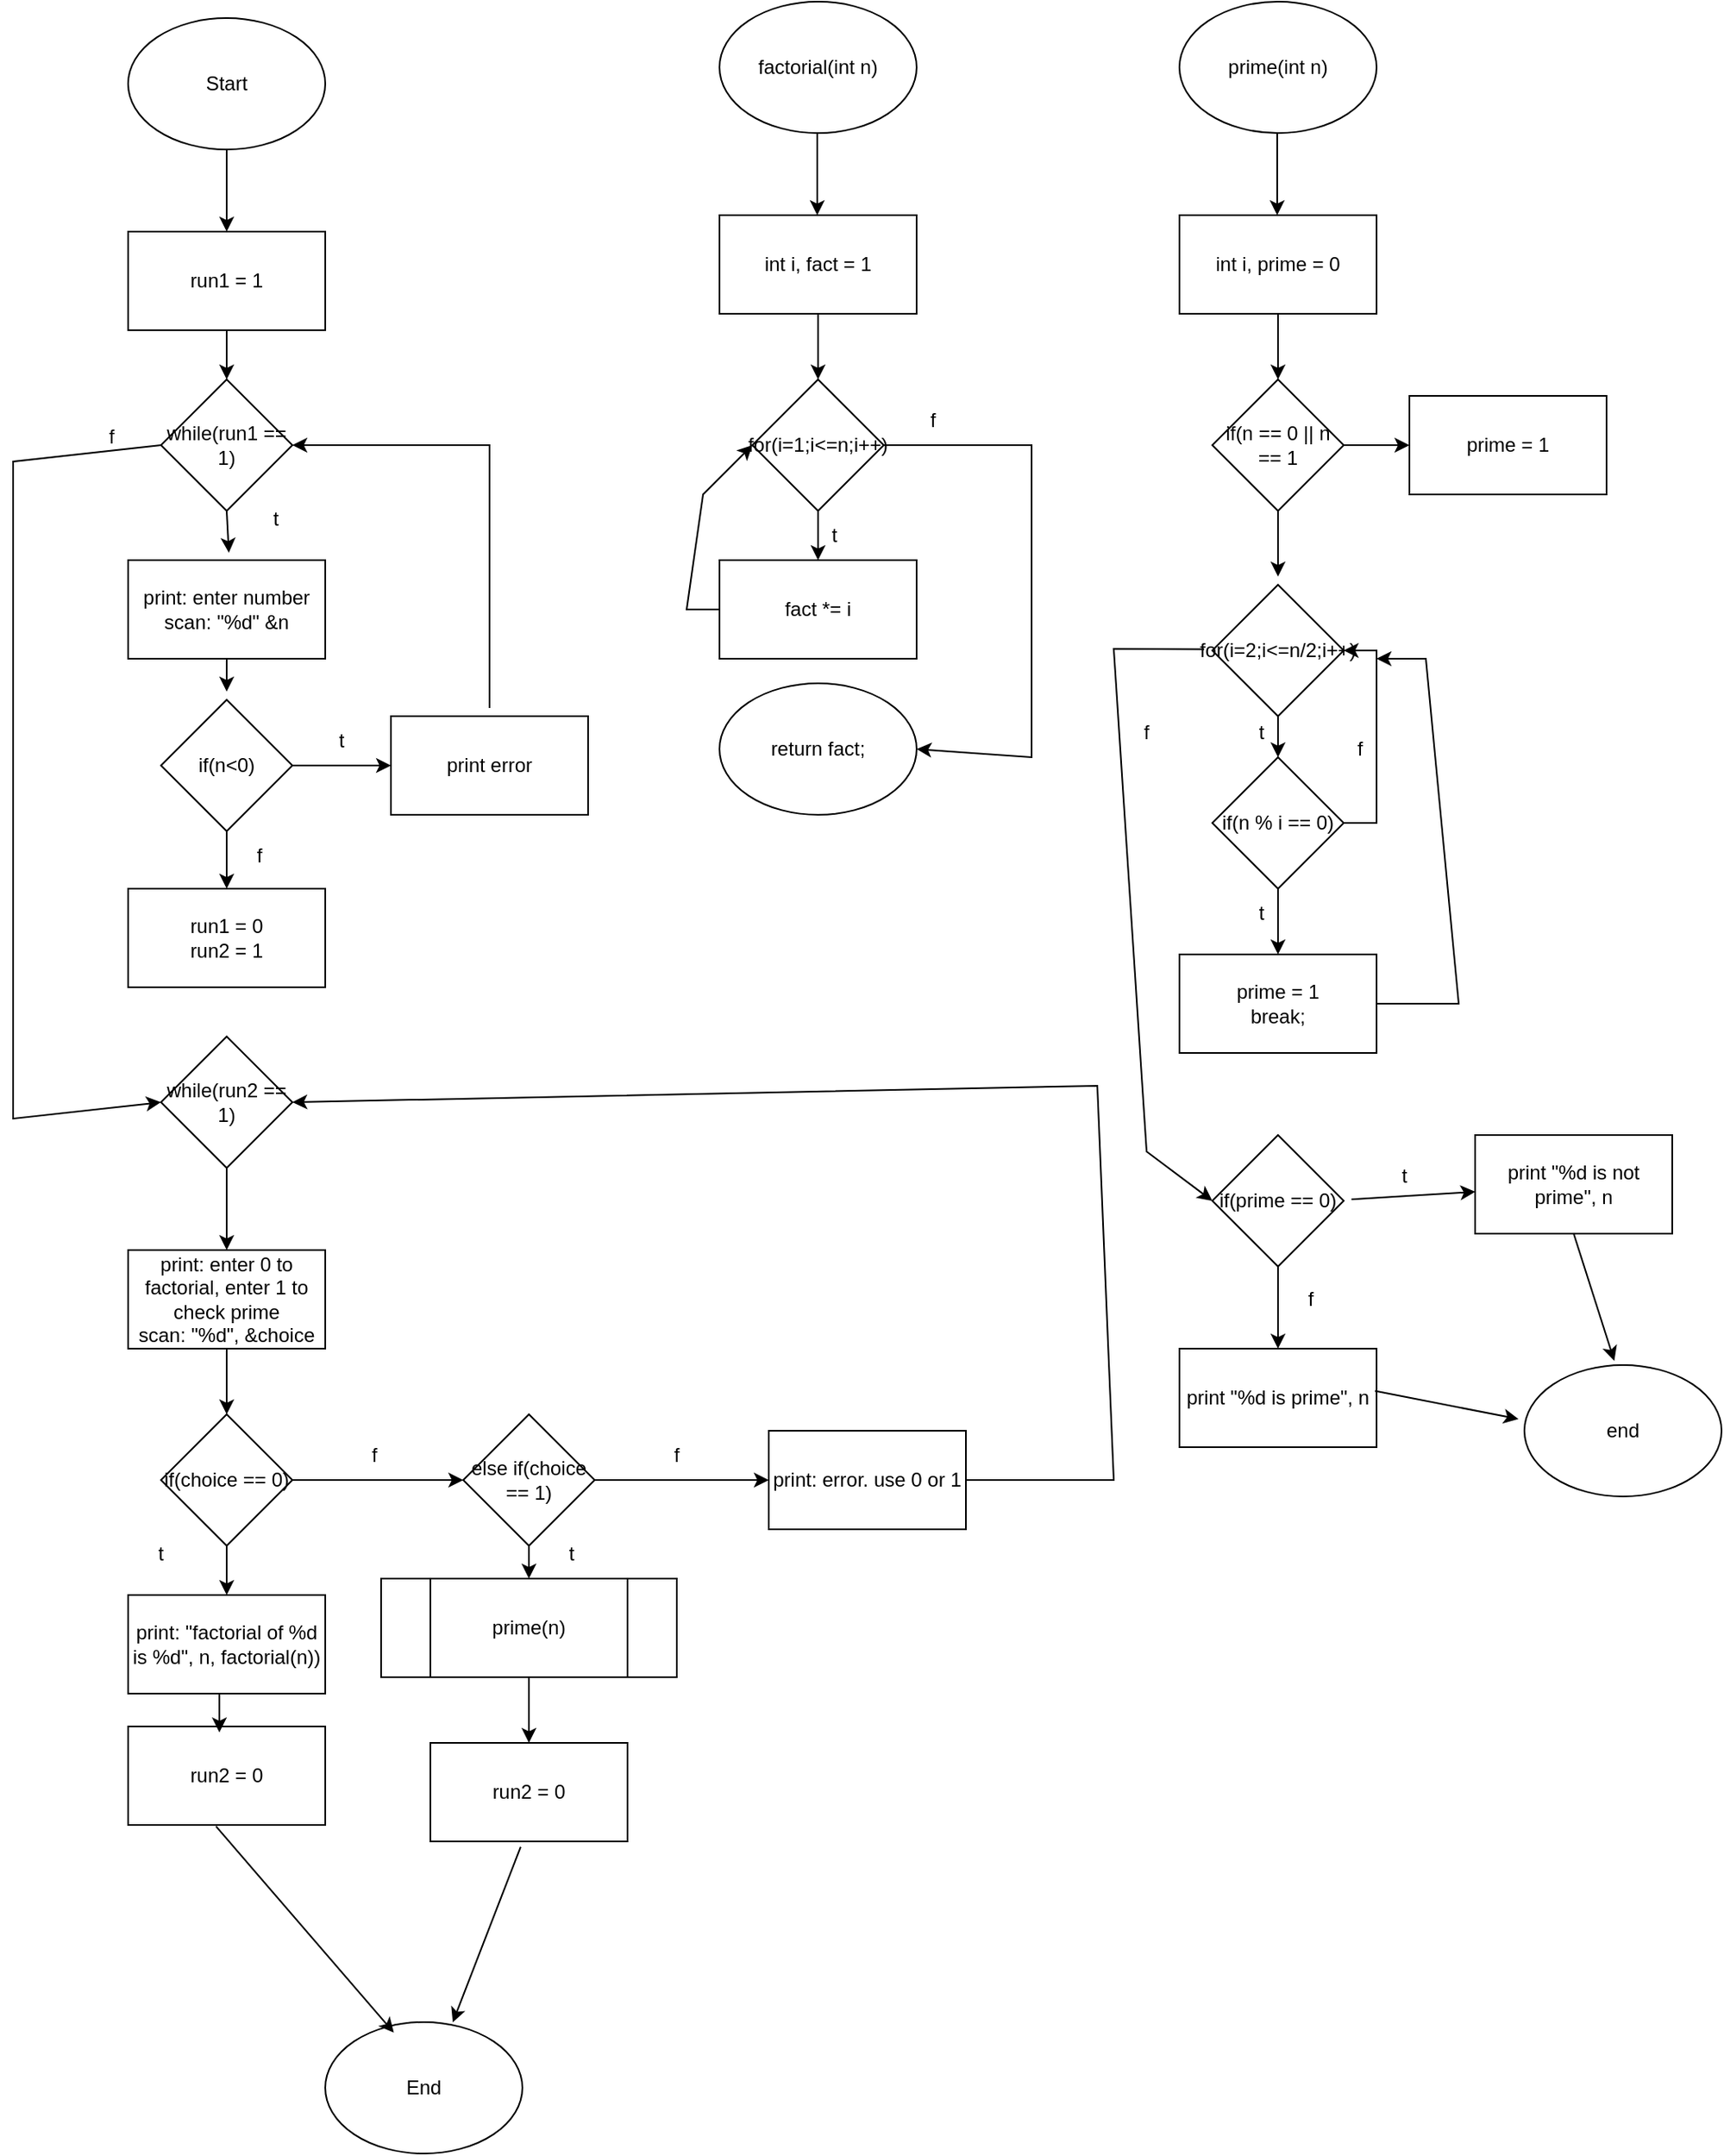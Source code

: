 <mxfile version="16.6.3" type="device"><diagram id="C5RBs43oDa-KdzZeNtuy" name="Page-1"><mxGraphModel dx="3486" dy="3129" grid="1" gridSize="10" guides="1" tooltips="1" connect="1" arrows="1" fold="1" page="1" pageScale="1" pageWidth="827" pageHeight="1169" math="0" shadow="0"><root><mxCell id="WIyWlLk6GJQsqaUBKTNV-0"/><mxCell id="WIyWlLk6GJQsqaUBKTNV-1" parent="WIyWlLk6GJQsqaUBKTNV-0"/><mxCell id="Ht36YS7Pjv0WiA-_Rpbu-44" value="Start" style="ellipse;whiteSpace=wrap;html=1;" vertex="1" parent="WIyWlLk6GJQsqaUBKTNV-1"><mxGeometry x="80" y="40" width="120" height="80" as="geometry"/></mxCell><mxCell id="Ht36YS7Pjv0WiA-_Rpbu-45" value="run1 = 1" style="rounded=0;whiteSpace=wrap;html=1;" vertex="1" parent="WIyWlLk6GJQsqaUBKTNV-1"><mxGeometry x="80" y="170" width="120" height="60" as="geometry"/></mxCell><mxCell id="Ht36YS7Pjv0WiA-_Rpbu-46" value="" style="rounded=0;whiteSpace=wrap;html=1;" vertex="1" parent="WIyWlLk6GJQsqaUBKTNV-1"><mxGeometry x="234" y="990" width="180" height="60" as="geometry"/></mxCell><mxCell id="Ht36YS7Pjv0WiA-_Rpbu-47" value="prime(n)" style="rounded=0;whiteSpace=wrap;html=1;" vertex="1" parent="WIyWlLk6GJQsqaUBKTNV-1"><mxGeometry x="264" y="990" width="120" height="60" as="geometry"/></mxCell><mxCell id="Ht36YS7Pjv0WiA-_Rpbu-48" value="" style="endArrow=classic;html=1;rounded=0;exitX=0.5;exitY=1;exitDx=0;exitDy=0;entryX=0.5;entryY=0;entryDx=0;entryDy=0;" edge="1" parent="WIyWlLk6GJQsqaUBKTNV-1" source="Ht36YS7Pjv0WiA-_Rpbu-44" target="Ht36YS7Pjv0WiA-_Rpbu-45"><mxGeometry width="50" height="50" relative="1" as="geometry"><mxPoint x="130" y="180" as="sourcePoint"/><mxPoint x="180" y="130" as="targetPoint"/></mxGeometry></mxCell><mxCell id="Ht36YS7Pjv0WiA-_Rpbu-52" value="factorial(int n)" style="ellipse;whiteSpace=wrap;html=1;" vertex="1" parent="WIyWlLk6GJQsqaUBKTNV-1"><mxGeometry x="440" y="30" width="120" height="80" as="geometry"/></mxCell><mxCell id="Ht36YS7Pjv0WiA-_Rpbu-53" value="int i, fact = 1" style="rounded=0;whiteSpace=wrap;html=1;" vertex="1" parent="WIyWlLk6GJQsqaUBKTNV-1"><mxGeometry x="440" y="160" width="120" height="60" as="geometry"/></mxCell><mxCell id="Ht36YS7Pjv0WiA-_Rpbu-54" value="return fact;" style="ellipse;whiteSpace=wrap;html=1;" vertex="1" parent="WIyWlLk6GJQsqaUBKTNV-1"><mxGeometry x="440" y="445" width="120" height="80" as="geometry"/></mxCell><mxCell id="Ht36YS7Pjv0WiA-_Rpbu-55" value="" style="endArrow=classic;html=1;rounded=0;exitX=0.5;exitY=1;exitDx=0;exitDy=0;entryX=0.5;entryY=0;entryDx=0;entryDy=0;" edge="1" parent="WIyWlLk6GJQsqaUBKTNV-1"><mxGeometry width="50" height="50" relative="1" as="geometry"><mxPoint x="499.5" y="110" as="sourcePoint"/><mxPoint x="499.5" y="160" as="targetPoint"/></mxGeometry></mxCell><mxCell id="Ht36YS7Pjv0WiA-_Rpbu-56" value="" style="endArrow=classic;html=1;rounded=0;exitX=0.5;exitY=1;exitDx=0;exitDy=0;entryX=0.5;entryY=0;entryDx=0;entryDy=0;" edge="1" parent="WIyWlLk6GJQsqaUBKTNV-1" source="Ht36YS7Pjv0WiA-_Rpbu-53"><mxGeometry width="50" height="50" relative="1" as="geometry"><mxPoint x="500" y="280" as="sourcePoint"/><mxPoint x="500" y="260" as="targetPoint"/></mxGeometry></mxCell><mxCell id="Ht36YS7Pjv0WiA-_Rpbu-58" value="for(i=1;i&amp;lt;=n;i++)" style="rhombus;whiteSpace=wrap;html=1;" vertex="1" parent="WIyWlLk6GJQsqaUBKTNV-1"><mxGeometry x="460" y="260" width="80" height="80" as="geometry"/></mxCell><mxCell id="Ht36YS7Pjv0WiA-_Rpbu-59" value="fact *= i" style="rounded=0;whiteSpace=wrap;html=1;" vertex="1" parent="WIyWlLk6GJQsqaUBKTNV-1"><mxGeometry x="440" y="370" width="120" height="60" as="geometry"/></mxCell><mxCell id="Ht36YS7Pjv0WiA-_Rpbu-61" value="" style="endArrow=classic;html=1;rounded=0;entryX=0.5;entryY=0;entryDx=0;entryDy=0;" edge="1" parent="WIyWlLk6GJQsqaUBKTNV-1" target="Ht36YS7Pjv0WiA-_Rpbu-59"><mxGeometry width="50" height="50" relative="1" as="geometry"><mxPoint x="500" y="340" as="sourcePoint"/><mxPoint x="640" y="330" as="targetPoint"/></mxGeometry></mxCell><mxCell id="Ht36YS7Pjv0WiA-_Rpbu-62" value="" style="endArrow=classic;html=1;rounded=0;entryX=0;entryY=0.5;entryDx=0;entryDy=0;" edge="1" parent="WIyWlLk6GJQsqaUBKTNV-1" target="Ht36YS7Pjv0WiA-_Rpbu-58"><mxGeometry width="50" height="50" relative="1" as="geometry"><mxPoint x="440" y="400.0" as="sourcePoint"/><mxPoint x="610" y="380" as="targetPoint"/><Array as="points"><mxPoint x="420" y="400"/><mxPoint x="430" y="330"/></Array></mxGeometry></mxCell><mxCell id="Ht36YS7Pjv0WiA-_Rpbu-63" value="" style="endArrow=classic;html=1;rounded=0;exitX=1;exitY=0.5;exitDx=0;exitDy=0;entryX=1;entryY=0.5;entryDx=0;entryDy=0;" edge="1" parent="WIyWlLk6GJQsqaUBKTNV-1" source="Ht36YS7Pjv0WiA-_Rpbu-58"><mxGeometry width="50" height="50" relative="1" as="geometry"><mxPoint x="540" y="340" as="sourcePoint"/><mxPoint x="560" y="485" as="targetPoint"/><Array as="points"><mxPoint x="630" y="300"/><mxPoint x="630" y="490"/></Array></mxGeometry></mxCell><mxCell id="Ht36YS7Pjv0WiA-_Rpbu-64" value="f" style="text;html=1;strokeColor=none;fillColor=none;align=center;verticalAlign=middle;whiteSpace=wrap;rounded=0;" vertex="1" parent="WIyWlLk6GJQsqaUBKTNV-1"><mxGeometry x="540" y="270" width="60" height="30" as="geometry"/></mxCell><mxCell id="Ht36YS7Pjv0WiA-_Rpbu-65" value="t" style="text;html=1;strokeColor=none;fillColor=none;align=center;verticalAlign=middle;whiteSpace=wrap;rounded=0;" vertex="1" parent="WIyWlLk6GJQsqaUBKTNV-1"><mxGeometry x="480" y="340" width="60" height="30" as="geometry"/></mxCell><mxCell id="Ht36YS7Pjv0WiA-_Rpbu-67" value="while(run1 == 1)" style="rhombus;whiteSpace=wrap;html=1;" vertex="1" parent="WIyWlLk6GJQsqaUBKTNV-1"><mxGeometry x="100" y="260" width="80" height="80" as="geometry"/></mxCell><mxCell id="Ht36YS7Pjv0WiA-_Rpbu-68" value="print: enter number&lt;br&gt;scan: &quot;%d&quot; &amp;amp;n" style="rounded=0;whiteSpace=wrap;html=1;" vertex="1" parent="WIyWlLk6GJQsqaUBKTNV-1"><mxGeometry x="80" y="370" width="120" height="60" as="geometry"/></mxCell><mxCell id="Ht36YS7Pjv0WiA-_Rpbu-69" value="if(n&amp;lt;0)" style="rhombus;whiteSpace=wrap;html=1;" vertex="1" parent="WIyWlLk6GJQsqaUBKTNV-1"><mxGeometry x="100" y="455" width="80" height="80" as="geometry"/></mxCell><mxCell id="Ht36YS7Pjv0WiA-_Rpbu-70" value="print error" style="rounded=0;whiteSpace=wrap;html=1;" vertex="1" parent="WIyWlLk6GJQsqaUBKTNV-1"><mxGeometry x="240" y="465" width="120" height="60" as="geometry"/></mxCell><mxCell id="Ht36YS7Pjv0WiA-_Rpbu-71" value="run1 = 0&lt;br&gt;run2 = 1" style="rounded=0;whiteSpace=wrap;html=1;" vertex="1" parent="WIyWlLk6GJQsqaUBKTNV-1"><mxGeometry x="80" y="570" width="120" height="60" as="geometry"/></mxCell><mxCell id="Ht36YS7Pjv0WiA-_Rpbu-72" value="" style="endArrow=classic;html=1;rounded=0;exitX=0.5;exitY=1;exitDx=0;exitDy=0;entryX=0.5;entryY=0;entryDx=0;entryDy=0;" edge="1" parent="WIyWlLk6GJQsqaUBKTNV-1" source="Ht36YS7Pjv0WiA-_Rpbu-45" target="Ht36YS7Pjv0WiA-_Rpbu-67"><mxGeometry width="50" height="50" relative="1" as="geometry"><mxPoint x="280" y="390" as="sourcePoint"/><mxPoint x="330" y="340" as="targetPoint"/></mxGeometry></mxCell><mxCell id="Ht36YS7Pjv0WiA-_Rpbu-73" value="" style="endArrow=classic;html=1;rounded=0;exitX=0.5;exitY=1;exitDx=0;exitDy=0;entryX=0.511;entryY=-0.076;entryDx=0;entryDy=0;entryPerimeter=0;" edge="1" parent="WIyWlLk6GJQsqaUBKTNV-1" source="Ht36YS7Pjv0WiA-_Rpbu-67" target="Ht36YS7Pjv0WiA-_Rpbu-68"><mxGeometry width="50" height="50" relative="1" as="geometry"><mxPoint x="160" y="390" as="sourcePoint"/><mxPoint x="210" y="340" as="targetPoint"/></mxGeometry></mxCell><mxCell id="Ht36YS7Pjv0WiA-_Rpbu-74" value="" style="endArrow=classic;html=1;rounded=0;exitX=0.5;exitY=1;exitDx=0;exitDy=0;" edge="1" parent="WIyWlLk6GJQsqaUBKTNV-1" source="Ht36YS7Pjv0WiA-_Rpbu-68"><mxGeometry width="50" height="50" relative="1" as="geometry"><mxPoint x="170" y="490" as="sourcePoint"/><mxPoint x="140" y="450" as="targetPoint"/></mxGeometry></mxCell><mxCell id="Ht36YS7Pjv0WiA-_Rpbu-75" value="" style="endArrow=classic;html=1;rounded=0;exitX=0.5;exitY=1;exitDx=0;exitDy=0;entryX=0.5;entryY=0;entryDx=0;entryDy=0;" edge="1" parent="WIyWlLk6GJQsqaUBKTNV-1" source="Ht36YS7Pjv0WiA-_Rpbu-69" target="Ht36YS7Pjv0WiA-_Rpbu-71"><mxGeometry width="50" height="50" relative="1" as="geometry"><mxPoint x="180" y="590" as="sourcePoint"/><mxPoint x="230" y="540" as="targetPoint"/></mxGeometry></mxCell><mxCell id="Ht36YS7Pjv0WiA-_Rpbu-76" value="" style="endArrow=classic;html=1;rounded=0;exitX=1;exitY=0.5;exitDx=0;exitDy=0;entryX=0;entryY=0.5;entryDx=0;entryDy=0;" edge="1" parent="WIyWlLk6GJQsqaUBKTNV-1" source="Ht36YS7Pjv0WiA-_Rpbu-69" target="Ht36YS7Pjv0WiA-_Rpbu-70"><mxGeometry width="50" height="50" relative="1" as="geometry"><mxPoint x="180" y="540" as="sourcePoint"/><mxPoint x="230" y="490" as="targetPoint"/></mxGeometry></mxCell><mxCell id="Ht36YS7Pjv0WiA-_Rpbu-77" value="" style="endArrow=classic;html=1;rounded=0;entryX=1;entryY=0.5;entryDx=0;entryDy=0;" edge="1" parent="WIyWlLk6GJQsqaUBKTNV-1" target="Ht36YS7Pjv0WiA-_Rpbu-67"><mxGeometry width="50" height="50" relative="1" as="geometry"><mxPoint x="300" y="460" as="sourcePoint"/><mxPoint x="330" y="400" as="targetPoint"/><Array as="points"><mxPoint x="300" y="300"/></Array></mxGeometry></mxCell><mxCell id="Ht36YS7Pjv0WiA-_Rpbu-78" value="t" style="text;html=1;strokeColor=none;fillColor=none;align=center;verticalAlign=middle;whiteSpace=wrap;rounded=0;" vertex="1" parent="WIyWlLk6GJQsqaUBKTNV-1"><mxGeometry x="180" y="465" width="60" height="30" as="geometry"/></mxCell><mxCell id="Ht36YS7Pjv0WiA-_Rpbu-79" value="f" style="text;html=1;strokeColor=none;fillColor=none;align=center;verticalAlign=middle;whiteSpace=wrap;rounded=0;" vertex="1" parent="WIyWlLk6GJQsqaUBKTNV-1"><mxGeometry x="130" y="535" width="60" height="30" as="geometry"/></mxCell><mxCell id="Ht36YS7Pjv0WiA-_Rpbu-80" value="t" style="text;html=1;strokeColor=none;fillColor=none;align=center;verticalAlign=middle;whiteSpace=wrap;rounded=0;" vertex="1" parent="WIyWlLk6GJQsqaUBKTNV-1"><mxGeometry x="140" y="330" width="60" height="30" as="geometry"/></mxCell><mxCell id="Ht36YS7Pjv0WiA-_Rpbu-83" value="while(run2 == 1)" style="rhombus;whiteSpace=wrap;html=1;" vertex="1" parent="WIyWlLk6GJQsqaUBKTNV-1"><mxGeometry x="100" y="660" width="80" height="80" as="geometry"/></mxCell><mxCell id="Ht36YS7Pjv0WiA-_Rpbu-84" value="" style="endArrow=classic;html=1;rounded=0;exitX=0;exitY=0.5;exitDx=0;exitDy=0;" edge="1" parent="WIyWlLk6GJQsqaUBKTNV-1" source="Ht36YS7Pjv0WiA-_Rpbu-67"><mxGeometry width="50" height="50" relative="1" as="geometry"><mxPoint x="100" y="460" as="sourcePoint"/><mxPoint x="100" y="700" as="targetPoint"/><Array as="points"><mxPoint x="10" y="310"/><mxPoint x="10" y="710"/></Array></mxGeometry></mxCell><mxCell id="Ht36YS7Pjv0WiA-_Rpbu-85" value="f" style="text;html=1;strokeColor=none;fillColor=none;align=center;verticalAlign=middle;whiteSpace=wrap;rounded=0;" vertex="1" parent="WIyWlLk6GJQsqaUBKTNV-1"><mxGeometry x="40" y="280" width="60" height="30" as="geometry"/></mxCell><mxCell id="Ht36YS7Pjv0WiA-_Rpbu-86" value="" style="endArrow=classic;html=1;rounded=0;exitX=0.5;exitY=1;exitDx=0;exitDy=0;" edge="1" parent="WIyWlLk6GJQsqaUBKTNV-1" source="Ht36YS7Pjv0WiA-_Rpbu-83"><mxGeometry width="50" height="50" relative="1" as="geometry"><mxPoint x="150" y="830" as="sourcePoint"/><mxPoint x="140" y="790" as="targetPoint"/></mxGeometry></mxCell><mxCell id="Ht36YS7Pjv0WiA-_Rpbu-87" value="print: enter 0 to factorial, enter 1 to check prime&lt;br&gt;scan: &quot;%d&quot;, &amp;amp;choice" style="rounded=0;whiteSpace=wrap;html=1;" vertex="1" parent="WIyWlLk6GJQsqaUBKTNV-1"><mxGeometry x="80" y="790" width="120" height="60" as="geometry"/></mxCell><mxCell id="Ht36YS7Pjv0WiA-_Rpbu-88" value="if(choice == 0)" style="rhombus;whiteSpace=wrap;html=1;" vertex="1" parent="WIyWlLk6GJQsqaUBKTNV-1"><mxGeometry x="100" y="890" width="80" height="80" as="geometry"/></mxCell><mxCell id="Ht36YS7Pjv0WiA-_Rpbu-90" value="print: &quot;factorial of %d is %d&quot;, n, factorial(n))" style="rounded=0;whiteSpace=wrap;html=1;" vertex="1" parent="WIyWlLk6GJQsqaUBKTNV-1"><mxGeometry x="80" y="1000" width="120" height="60" as="geometry"/></mxCell><mxCell id="Ht36YS7Pjv0WiA-_Rpbu-91" value="run2 = 0" style="rounded=0;whiteSpace=wrap;html=1;" vertex="1" parent="WIyWlLk6GJQsqaUBKTNV-1"><mxGeometry x="80" y="1080" width="120" height="60" as="geometry"/></mxCell><mxCell id="Ht36YS7Pjv0WiA-_Rpbu-93" value="run2 = 0" style="rounded=0;whiteSpace=wrap;html=1;" vertex="1" parent="WIyWlLk6GJQsqaUBKTNV-1"><mxGeometry x="264" y="1090" width="120" height="60" as="geometry"/></mxCell><mxCell id="Ht36YS7Pjv0WiA-_Rpbu-94" value="else if(choice == 1)" style="rhombus;whiteSpace=wrap;html=1;" vertex="1" parent="WIyWlLk6GJQsqaUBKTNV-1"><mxGeometry x="284" y="890" width="80" height="80" as="geometry"/></mxCell><mxCell id="Ht36YS7Pjv0WiA-_Rpbu-95" value="" style="endArrow=classic;html=1;rounded=0;exitX=0.5;exitY=1;exitDx=0;exitDy=0;entryX=0.5;entryY=0;entryDx=0;entryDy=0;" edge="1" parent="WIyWlLk6GJQsqaUBKTNV-1" source="Ht36YS7Pjv0WiA-_Rpbu-87" target="Ht36YS7Pjv0WiA-_Rpbu-88"><mxGeometry width="50" height="50" relative="1" as="geometry"><mxPoint x="210" y="950" as="sourcePoint"/><mxPoint x="260" y="900" as="targetPoint"/></mxGeometry></mxCell><mxCell id="Ht36YS7Pjv0WiA-_Rpbu-96" value="" style="endArrow=classic;html=1;rounded=0;exitX=0.5;exitY=1;exitDx=0;exitDy=0;entryX=0.5;entryY=0;entryDx=0;entryDy=0;startArrow=none;" edge="1" parent="WIyWlLk6GJQsqaUBKTNV-1" source="Ht36YS7Pjv0WiA-_Rpbu-88" target="Ht36YS7Pjv0WiA-_Rpbu-90"><mxGeometry width="50" height="50" relative="1" as="geometry"><mxPoint x="280" y="1000" as="sourcePoint"/><mxPoint x="330" y="950" as="targetPoint"/></mxGeometry></mxCell><mxCell id="Ht36YS7Pjv0WiA-_Rpbu-97" value="" style="endArrow=classic;html=1;rounded=0;exitX=0.463;exitY=1.003;exitDx=0;exitDy=0;exitPerimeter=0;entryX=0.463;entryY=0.06;entryDx=0;entryDy=0;entryPerimeter=0;" edge="1" parent="WIyWlLk6GJQsqaUBKTNV-1" source="Ht36YS7Pjv0WiA-_Rpbu-90" target="Ht36YS7Pjv0WiA-_Rpbu-91"><mxGeometry width="50" height="50" relative="1" as="geometry"><mxPoint x="260" y="1100" as="sourcePoint"/><mxPoint x="310" y="1050" as="targetPoint"/></mxGeometry></mxCell><mxCell id="Ht36YS7Pjv0WiA-_Rpbu-98" value="" style="endArrow=classic;html=1;rounded=0;exitX=1;exitY=0.5;exitDx=0;exitDy=0;entryX=0;entryY=0.5;entryDx=0;entryDy=0;" edge="1" parent="WIyWlLk6GJQsqaUBKTNV-1" source="Ht36YS7Pjv0WiA-_Rpbu-88" target="Ht36YS7Pjv0WiA-_Rpbu-94"><mxGeometry width="50" height="50" relative="1" as="geometry"><mxPoint x="150.0" y="980" as="sourcePoint"/><mxPoint x="150.0" y="1010" as="targetPoint"/></mxGeometry></mxCell><mxCell id="Ht36YS7Pjv0WiA-_Rpbu-101" value="print: error. use 0 or 1" style="rounded=0;whiteSpace=wrap;html=1;" vertex="1" parent="WIyWlLk6GJQsqaUBKTNV-1"><mxGeometry x="470" y="900" width="120" height="60" as="geometry"/></mxCell><mxCell id="Ht36YS7Pjv0WiA-_Rpbu-102" value="" style="endArrow=classic;html=1;rounded=0;exitX=1;exitY=0.5;exitDx=0;exitDy=0;entryX=0;entryY=0.5;entryDx=0;entryDy=0;" edge="1" parent="WIyWlLk6GJQsqaUBKTNV-1" source="Ht36YS7Pjv0WiA-_Rpbu-94"><mxGeometry width="50" height="50" relative="1" as="geometry"><mxPoint x="370" y="980" as="sourcePoint"/><mxPoint x="470" y="930" as="targetPoint"/></mxGeometry></mxCell><mxCell id="Ht36YS7Pjv0WiA-_Rpbu-103" value="" style="endArrow=classic;html=1;rounded=0;exitX=0.5;exitY=1;exitDx=0;exitDy=0;entryX=0.5;entryY=0;entryDx=0;entryDy=0;" edge="1" parent="WIyWlLk6GJQsqaUBKTNV-1" source="Ht36YS7Pjv0WiA-_Rpbu-94" target="Ht36YS7Pjv0WiA-_Rpbu-47"><mxGeometry width="50" height="50" relative="1" as="geometry"><mxPoint x="330" y="1020" as="sourcePoint"/><mxPoint x="380" y="970" as="targetPoint"/></mxGeometry></mxCell><mxCell id="Ht36YS7Pjv0WiA-_Rpbu-104" value="" style="endArrow=classic;html=1;rounded=0;exitX=0.5;exitY=1;exitDx=0;exitDy=0;entryX=0.5;entryY=0;entryDx=0;entryDy=0;" edge="1" parent="WIyWlLk6GJQsqaUBKTNV-1" source="Ht36YS7Pjv0WiA-_Rpbu-47" target="Ht36YS7Pjv0WiA-_Rpbu-93"><mxGeometry width="50" height="50" relative="1" as="geometry"><mxPoint x="400" y="1120" as="sourcePoint"/><mxPoint x="450" y="1070" as="targetPoint"/></mxGeometry></mxCell><mxCell id="Ht36YS7Pjv0WiA-_Rpbu-106" value="" style="endArrow=classic;html=1;rounded=0;exitX=1;exitY=0.5;exitDx=0;exitDy=0;entryX=1;entryY=0.5;entryDx=0;entryDy=0;" edge="1" parent="WIyWlLk6GJQsqaUBKTNV-1" source="Ht36YS7Pjv0WiA-_Rpbu-101" target="Ht36YS7Pjv0WiA-_Rpbu-83"><mxGeometry width="50" height="50" relative="1" as="geometry"><mxPoint x="590" y="1060" as="sourcePoint"/><mxPoint x="640" y="1010" as="targetPoint"/><Array as="points"><mxPoint x="680" y="930"/><mxPoint x="670" y="690"/></Array></mxGeometry></mxCell><mxCell id="Ht36YS7Pjv0WiA-_Rpbu-107" value="f" style="text;html=1;strokeColor=none;fillColor=none;align=center;verticalAlign=middle;whiteSpace=wrap;rounded=0;" vertex="1" parent="WIyWlLk6GJQsqaUBKTNV-1"><mxGeometry x="200" y="900" width="60" height="30" as="geometry"/></mxCell><mxCell id="Ht36YS7Pjv0WiA-_Rpbu-108" value="f" style="text;html=1;strokeColor=none;fillColor=none;align=center;verticalAlign=middle;whiteSpace=wrap;rounded=0;" vertex="1" parent="WIyWlLk6GJQsqaUBKTNV-1"><mxGeometry x="384" y="900" width="60" height="30" as="geometry"/></mxCell><mxCell id="Ht36YS7Pjv0WiA-_Rpbu-109" value="t" style="text;html=1;strokeColor=none;fillColor=none;align=center;verticalAlign=middle;whiteSpace=wrap;rounded=0;" vertex="1" parent="WIyWlLk6GJQsqaUBKTNV-1"><mxGeometry x="70" y="960" width="60" height="30" as="geometry"/></mxCell><mxCell id="Ht36YS7Pjv0WiA-_Rpbu-111" value="t" style="text;html=1;strokeColor=none;fillColor=none;align=center;verticalAlign=middle;whiteSpace=wrap;rounded=0;" vertex="1" parent="WIyWlLk6GJQsqaUBKTNV-1"><mxGeometry x="320" y="960" width="60" height="30" as="geometry"/></mxCell><mxCell id="Ht36YS7Pjv0WiA-_Rpbu-114" value="End" style="ellipse;whiteSpace=wrap;html=1;" vertex="1" parent="WIyWlLk6GJQsqaUBKTNV-1"><mxGeometry x="200" y="1260" width="120" height="80" as="geometry"/></mxCell><mxCell id="Ht36YS7Pjv0WiA-_Rpbu-115" value="" style="endArrow=classic;html=1;rounded=0;exitX=0.446;exitY=1.014;exitDx=0;exitDy=0;exitPerimeter=0;entryX=0.348;entryY=0.08;entryDx=0;entryDy=0;entryPerimeter=0;" edge="1" parent="WIyWlLk6GJQsqaUBKTNV-1" source="Ht36YS7Pjv0WiA-_Rpbu-91" target="Ht36YS7Pjv0WiA-_Rpbu-114"><mxGeometry width="50" height="50" relative="1" as="geometry"><mxPoint x="180" y="1230" as="sourcePoint"/><mxPoint x="230" y="1180" as="targetPoint"/></mxGeometry></mxCell><mxCell id="Ht36YS7Pjv0WiA-_Rpbu-116" value="" style="endArrow=classic;html=1;rounded=0;exitX=0.458;exitY=1.055;exitDx=0;exitDy=0;exitPerimeter=0;entryX=0.647;entryY=0.002;entryDx=0;entryDy=0;entryPerimeter=0;" edge="1" parent="WIyWlLk6GJQsqaUBKTNV-1" source="Ht36YS7Pjv0WiA-_Rpbu-93" target="Ht36YS7Pjv0WiA-_Rpbu-114"><mxGeometry width="50" height="50" relative="1" as="geometry"><mxPoint x="320" y="1270" as="sourcePoint"/><mxPoint x="370" y="1220" as="targetPoint"/></mxGeometry></mxCell><mxCell id="Ht36YS7Pjv0WiA-_Rpbu-117" value="prime(int n)" style="ellipse;whiteSpace=wrap;html=1;" vertex="1" parent="WIyWlLk6GJQsqaUBKTNV-1"><mxGeometry x="720" y="30" width="120" height="80" as="geometry"/></mxCell><mxCell id="Ht36YS7Pjv0WiA-_Rpbu-118" value="int i, prime = 0" style="rounded=0;whiteSpace=wrap;html=1;" vertex="1" parent="WIyWlLk6GJQsqaUBKTNV-1"><mxGeometry x="720" y="160" width="120" height="60" as="geometry"/></mxCell><mxCell id="Ht36YS7Pjv0WiA-_Rpbu-120" value="" style="endArrow=classic;html=1;rounded=0;exitX=0.5;exitY=1;exitDx=0;exitDy=0;entryX=0.5;entryY=0;entryDx=0;entryDy=0;" edge="1" parent="WIyWlLk6GJQsqaUBKTNV-1"><mxGeometry width="50" height="50" relative="1" as="geometry"><mxPoint x="779.5" y="110" as="sourcePoint"/><mxPoint x="779.5" y="160" as="targetPoint"/></mxGeometry></mxCell><mxCell id="Ht36YS7Pjv0WiA-_Rpbu-121" value="" style="endArrow=classic;html=1;rounded=0;exitX=0.5;exitY=1;exitDx=0;exitDy=0;entryX=0.5;entryY=0;entryDx=0;entryDy=0;" edge="1" parent="WIyWlLk6GJQsqaUBKTNV-1" source="Ht36YS7Pjv0WiA-_Rpbu-118"><mxGeometry width="50" height="50" relative="1" as="geometry"><mxPoint x="780" y="280" as="sourcePoint"/><mxPoint x="780" y="260" as="targetPoint"/></mxGeometry></mxCell><mxCell id="Ht36YS7Pjv0WiA-_Rpbu-122" value="if(n == 0 || n == 1" style="rhombus;whiteSpace=wrap;html=1;" vertex="1" parent="WIyWlLk6GJQsqaUBKTNV-1"><mxGeometry x="740" y="260" width="80" height="80" as="geometry"/></mxCell><mxCell id="Ht36YS7Pjv0WiA-_Rpbu-129" value="prime = 1" style="rounded=0;whiteSpace=wrap;html=1;" vertex="1" parent="WIyWlLk6GJQsqaUBKTNV-1"><mxGeometry x="860" y="270" width="120" height="60" as="geometry"/></mxCell><mxCell id="Ht36YS7Pjv0WiA-_Rpbu-130" value="" style="endArrow=classic;html=1;rounded=0;exitX=1;exitY=0.5;exitDx=0;exitDy=0;entryX=0;entryY=0.5;entryDx=0;entryDy=0;" edge="1" parent="WIyWlLk6GJQsqaUBKTNV-1" source="Ht36YS7Pjv0WiA-_Rpbu-122" target="Ht36YS7Pjv0WiA-_Rpbu-129"><mxGeometry width="50" height="50" relative="1" as="geometry"><mxPoint x="790" y="230" as="sourcePoint"/><mxPoint x="790" y="270" as="targetPoint"/></mxGeometry></mxCell><mxCell id="Ht36YS7Pjv0WiA-_Rpbu-131" value="for(i=2;i&amp;lt;=n/2;i++)" style="rhombus;whiteSpace=wrap;html=1;" vertex="1" parent="WIyWlLk6GJQsqaUBKTNV-1"><mxGeometry x="740" y="385" width="80" height="80" as="geometry"/></mxCell><mxCell id="Ht36YS7Pjv0WiA-_Rpbu-132" value="if(n % i == 0)" style="rhombus;whiteSpace=wrap;html=1;" vertex="1" parent="WIyWlLk6GJQsqaUBKTNV-1"><mxGeometry x="740" y="490" width="80" height="80" as="geometry"/></mxCell><mxCell id="Ht36YS7Pjv0WiA-_Rpbu-133" value="prime = 1&lt;br&gt;break;" style="rounded=0;whiteSpace=wrap;html=1;" vertex="1" parent="WIyWlLk6GJQsqaUBKTNV-1"><mxGeometry x="720" y="610" width="120" height="60" as="geometry"/></mxCell><mxCell id="Ht36YS7Pjv0WiA-_Rpbu-134" value="if(prime == 0)" style="rhombus;whiteSpace=wrap;html=1;" vertex="1" parent="WIyWlLk6GJQsqaUBKTNV-1"><mxGeometry x="740" y="720" width="80" height="80" as="geometry"/></mxCell><mxCell id="Ht36YS7Pjv0WiA-_Rpbu-135" value="print &quot;%d is prime&quot;, n" style="rounded=0;whiteSpace=wrap;html=1;" vertex="1" parent="WIyWlLk6GJQsqaUBKTNV-1"><mxGeometry x="720" y="850" width="120" height="60" as="geometry"/></mxCell><mxCell id="Ht36YS7Pjv0WiA-_Rpbu-136" value="print &quot;%d is not prime&quot;, n" style="rounded=0;whiteSpace=wrap;html=1;" vertex="1" parent="WIyWlLk6GJQsqaUBKTNV-1"><mxGeometry x="900" y="720" width="120" height="60" as="geometry"/></mxCell><mxCell id="Ht36YS7Pjv0WiA-_Rpbu-138" value="" style="endArrow=classic;html=1;rounded=0;exitX=0.5;exitY=1;exitDx=0;exitDy=0;" edge="1" parent="WIyWlLk6GJQsqaUBKTNV-1" source="Ht36YS7Pjv0WiA-_Rpbu-122"><mxGeometry width="50" height="50" relative="1" as="geometry"><mxPoint x="780" y="390" as="sourcePoint"/><mxPoint x="780" y="380" as="targetPoint"/></mxGeometry></mxCell><mxCell id="Ht36YS7Pjv0WiA-_Rpbu-141" value="" style="endArrow=classic;html=1;rounded=0;exitX=0.5;exitY=1;exitDx=0;exitDy=0;entryX=0.5;entryY=0;entryDx=0;entryDy=0;" edge="1" parent="WIyWlLk6GJQsqaUBKTNV-1" source="Ht36YS7Pjv0WiA-_Rpbu-131" target="Ht36YS7Pjv0WiA-_Rpbu-132"><mxGeometry width="50" height="50" relative="1" as="geometry"><mxPoint x="780" y="540" as="sourcePoint"/><mxPoint x="780" y="480" as="targetPoint"/></mxGeometry></mxCell><mxCell id="Ht36YS7Pjv0WiA-_Rpbu-142" value="" style="endArrow=classic;html=1;rounded=0;exitX=0.5;exitY=1;exitDx=0;exitDy=0;entryX=0.5;entryY=0;entryDx=0;entryDy=0;" edge="1" parent="WIyWlLk6GJQsqaUBKTNV-1" source="Ht36YS7Pjv0WiA-_Rpbu-132" target="Ht36YS7Pjv0WiA-_Rpbu-133"><mxGeometry width="50" height="50" relative="1" as="geometry"><mxPoint x="820" y="620" as="sourcePoint"/><mxPoint x="870" y="570" as="targetPoint"/></mxGeometry></mxCell><mxCell id="Ht36YS7Pjv0WiA-_Rpbu-143" value="" style="endArrow=classic;html=1;rounded=0;exitX=-0.062;exitY=0.491;exitDx=0;exitDy=0;exitPerimeter=0;entryX=0;entryY=0.5;entryDx=0;entryDy=0;" edge="1" parent="WIyWlLk6GJQsqaUBKTNV-1" source="Ht36YS7Pjv0WiA-_Rpbu-131" target="Ht36YS7Pjv0WiA-_Rpbu-134"><mxGeometry width="50" height="50" relative="1" as="geometry"><mxPoint x="850" y="560" as="sourcePoint"/><mxPoint x="900" y="510" as="targetPoint"/><Array as="points"><mxPoint x="680" y="424"/><mxPoint x="700" y="730"/></Array></mxGeometry></mxCell><mxCell id="Ht36YS7Pjv0WiA-_Rpbu-144" value="" style="endArrow=classic;html=1;rounded=0;exitX=1;exitY=0.5;exitDx=0;exitDy=0;entryX=1;entryY=0.5;entryDx=0;entryDy=0;" edge="1" parent="WIyWlLk6GJQsqaUBKTNV-1" source="Ht36YS7Pjv0WiA-_Rpbu-132" target="Ht36YS7Pjv0WiA-_Rpbu-131"><mxGeometry width="50" height="50" relative="1" as="geometry"><mxPoint x="820" y="580" as="sourcePoint"/><mxPoint x="870" y="530" as="targetPoint"/><Array as="points"><mxPoint x="840" y="530"/><mxPoint x="840" y="425"/></Array></mxGeometry></mxCell><mxCell id="Ht36YS7Pjv0WiA-_Rpbu-146" value="" style="endArrow=classic;html=1;rounded=0;exitX=1;exitY=0.5;exitDx=0;exitDy=0;" edge="1" parent="WIyWlLk6GJQsqaUBKTNV-1" source="Ht36YS7Pjv0WiA-_Rpbu-133"><mxGeometry width="50" height="50" relative="1" as="geometry"><mxPoint x="870" y="680" as="sourcePoint"/><mxPoint x="840" y="430" as="targetPoint"/><Array as="points"><mxPoint x="890" y="640"/><mxPoint x="870" y="430"/></Array></mxGeometry></mxCell><mxCell id="Ht36YS7Pjv0WiA-_Rpbu-147" value="f" style="text;html=1;strokeColor=none;fillColor=none;align=center;verticalAlign=middle;whiteSpace=wrap;rounded=0;" vertex="1" parent="WIyWlLk6GJQsqaUBKTNV-1"><mxGeometry x="670" y="460" width="60" height="30" as="geometry"/></mxCell><mxCell id="Ht36YS7Pjv0WiA-_Rpbu-148" value="t&lt;span style=&quot;color: rgba(0 , 0 , 0 , 0) ; font-family: monospace ; font-size: 0px&quot;&gt;%3CmxGraphModel%3E%3Croot%3E%3CmxCell%20id%3D%220%22%2F%3E%3CmxCell%20id%3D%221%22%20parent%3D%220%22%2F%3E%3CmxCell%20id%3D%222%22%20value%3D%22f%22%20style%3D%22text%3Bhtml%3D1%3BstrokeColor%3Dnone%3BfillColor%3Dnone%3Balign%3Dcenter%3BverticalAlign%3Dmiddle%3BwhiteSpace%3Dwrap%3Brounded%3D0%3B%22%20vertex%3D%221%22%20parent%3D%221%22%3E%3CmxGeometry%20x%3D%22670%22%20y%3D%22460%22%20width%3D%2260%22%20height%3D%2230%22%20as%3D%22geometry%22%2F%3E%3C%2FmxCell%3E%3C%2Froot%3E%3C%2FmxGraphModel%3E&lt;/span&gt;" style="text;html=1;strokeColor=none;fillColor=none;align=center;verticalAlign=middle;whiteSpace=wrap;rounded=0;" vertex="1" parent="WIyWlLk6GJQsqaUBKTNV-1"><mxGeometry x="740" y="460" width="60" height="30" as="geometry"/></mxCell><mxCell id="Ht36YS7Pjv0WiA-_Rpbu-150" value="f" style="text;html=1;strokeColor=none;fillColor=none;align=center;verticalAlign=middle;whiteSpace=wrap;rounded=0;" vertex="1" parent="WIyWlLk6GJQsqaUBKTNV-1"><mxGeometry x="800" y="470" width="60" height="30" as="geometry"/></mxCell><mxCell id="Ht36YS7Pjv0WiA-_Rpbu-151" value="t" style="text;html=1;strokeColor=none;fillColor=none;align=center;verticalAlign=middle;whiteSpace=wrap;rounded=0;" vertex="1" parent="WIyWlLk6GJQsqaUBKTNV-1"><mxGeometry x="740" y="570" width="60" height="30" as="geometry"/></mxCell><mxCell id="Ht36YS7Pjv0WiA-_Rpbu-152" value="" style="endArrow=classic;html=1;rounded=0;exitX=0.5;exitY=1;exitDx=0;exitDy=0;entryX=0.5;entryY=0;entryDx=0;entryDy=0;" edge="1" parent="WIyWlLk6GJQsqaUBKTNV-1" source="Ht36YS7Pjv0WiA-_Rpbu-134" target="Ht36YS7Pjv0WiA-_Rpbu-135"><mxGeometry width="50" height="50" relative="1" as="geometry"><mxPoint x="830" y="840" as="sourcePoint"/><mxPoint x="880" y="790" as="targetPoint"/></mxGeometry></mxCell><mxCell id="Ht36YS7Pjv0WiA-_Rpbu-153" value="" style="endArrow=classic;html=1;rounded=0;exitX=1.059;exitY=0.489;exitDx=0;exitDy=0;exitPerimeter=0;entryX=0.001;entryY=0.576;entryDx=0;entryDy=0;entryPerimeter=0;" edge="1" parent="WIyWlLk6GJQsqaUBKTNV-1" source="Ht36YS7Pjv0WiA-_Rpbu-134" target="Ht36YS7Pjv0WiA-_Rpbu-136"><mxGeometry width="50" height="50" relative="1" as="geometry"><mxPoint x="860" y="800" as="sourcePoint"/><mxPoint x="910" y="750" as="targetPoint"/></mxGeometry></mxCell><mxCell id="Ht36YS7Pjv0WiA-_Rpbu-154" value="t" style="text;html=1;strokeColor=none;fillColor=none;align=center;verticalAlign=middle;whiteSpace=wrap;rounded=0;" vertex="1" parent="WIyWlLk6GJQsqaUBKTNV-1"><mxGeometry x="827" y="730" width="60" height="30" as="geometry"/></mxCell><mxCell id="Ht36YS7Pjv0WiA-_Rpbu-155" value="f" style="text;html=1;strokeColor=none;fillColor=none;align=center;verticalAlign=middle;whiteSpace=wrap;rounded=0;" vertex="1" parent="WIyWlLk6GJQsqaUBKTNV-1"><mxGeometry x="770" y="805" width="60" height="30" as="geometry"/></mxCell><mxCell id="Ht36YS7Pjv0WiA-_Rpbu-156" value="end" style="ellipse;whiteSpace=wrap;html=1;" vertex="1" parent="WIyWlLk6GJQsqaUBKTNV-1"><mxGeometry x="930" y="860" width="120" height="80" as="geometry"/></mxCell><mxCell id="Ht36YS7Pjv0WiA-_Rpbu-157" value="" style="endArrow=classic;html=1;rounded=0;exitX=0.5;exitY=1;exitDx=0;exitDy=0;entryX=0.456;entryY=-0.032;entryDx=0;entryDy=0;entryPerimeter=0;" edge="1" parent="WIyWlLk6GJQsqaUBKTNV-1" source="Ht36YS7Pjv0WiA-_Rpbu-136" target="Ht36YS7Pjv0WiA-_Rpbu-156"><mxGeometry width="50" height="50" relative="1" as="geometry"><mxPoint x="970" y="850" as="sourcePoint"/><mxPoint x="1020" y="800" as="targetPoint"/></mxGeometry></mxCell><mxCell id="Ht36YS7Pjv0WiA-_Rpbu-158" value="" style="endArrow=classic;html=1;rounded=0;exitX=0.992;exitY=0.429;exitDx=0;exitDy=0;exitPerimeter=0;entryX=-0.03;entryY=0.411;entryDx=0;entryDy=0;entryPerimeter=0;" edge="1" parent="WIyWlLk6GJQsqaUBKTNV-1" source="Ht36YS7Pjv0WiA-_Rpbu-135" target="Ht36YS7Pjv0WiA-_Rpbu-156"><mxGeometry width="50" height="50" relative="1" as="geometry"><mxPoint x="850" y="980" as="sourcePoint"/><mxPoint x="920" y="890" as="targetPoint"/></mxGeometry></mxCell></root></mxGraphModel></diagram></mxfile>